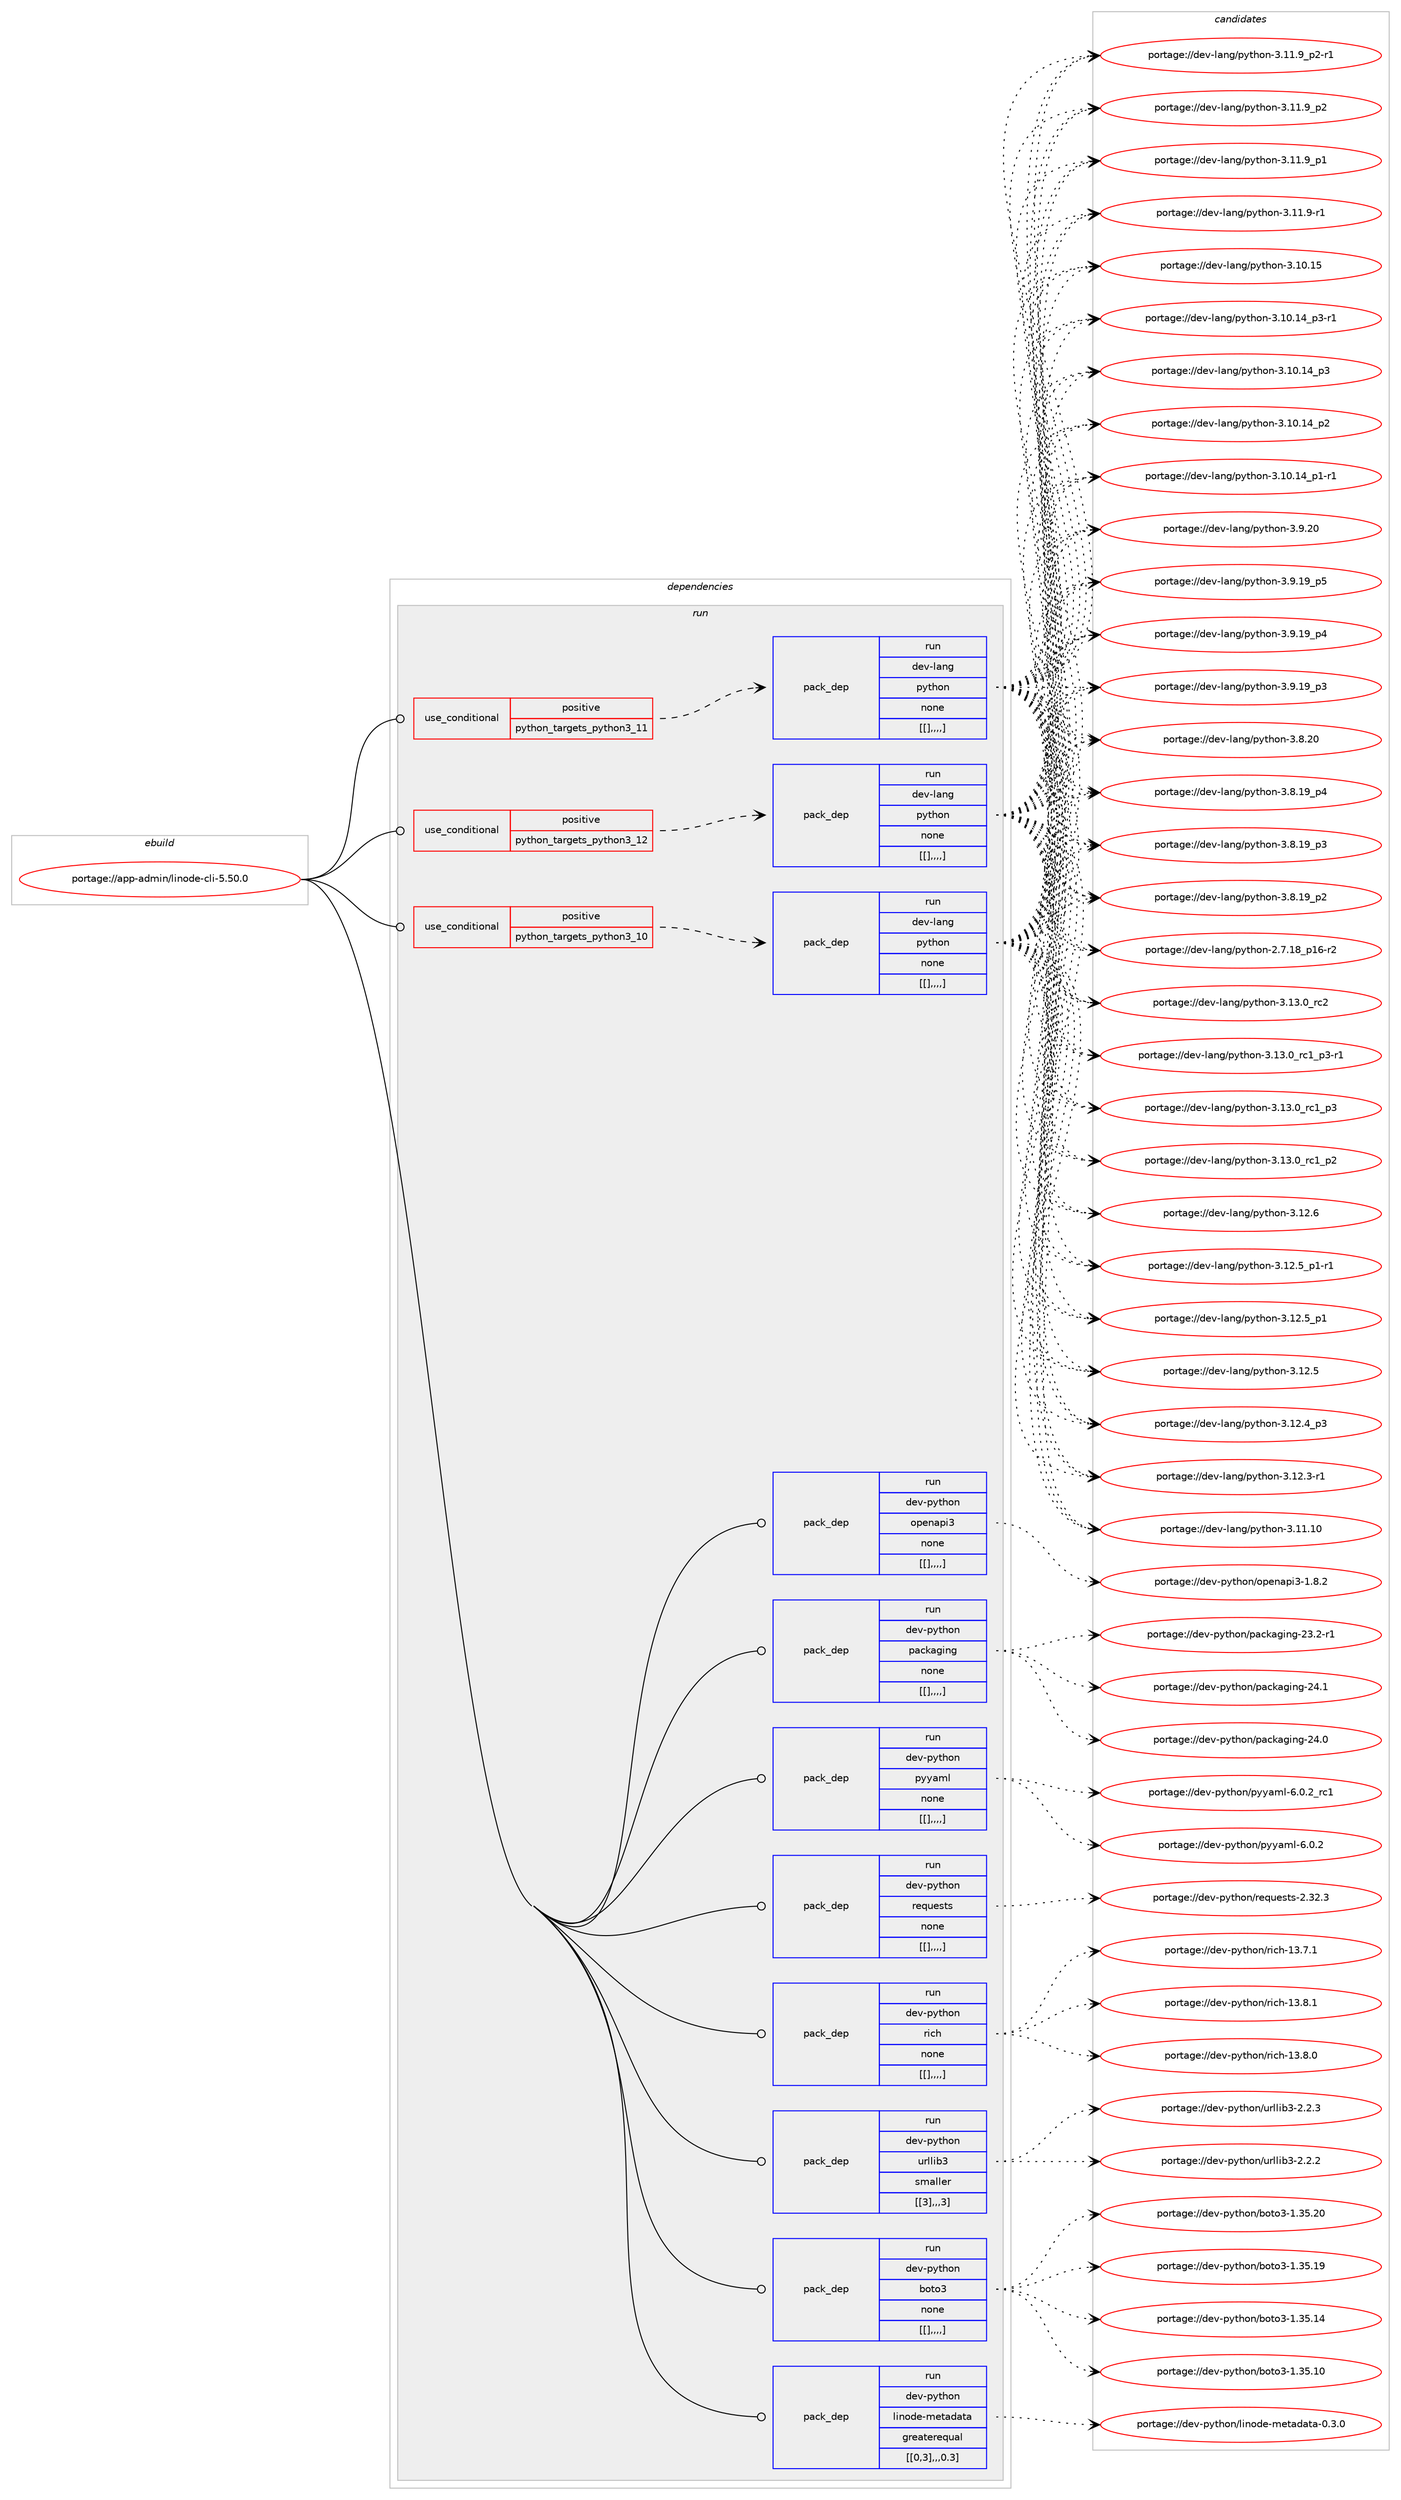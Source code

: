 digraph prolog {

# *************
# Graph options
# *************

newrank=true;
concentrate=true;
compound=true;
graph [rankdir=LR,fontname=Helvetica,fontsize=10,ranksep=1.5];#, ranksep=2.5, nodesep=0.2];
edge  [arrowhead=vee];
node  [fontname=Helvetica,fontsize=10];

# **********
# The ebuild
# **********

subgraph cluster_leftcol {
color=gray;
label=<<i>ebuild</i>>;
id [label="portage://app-admin/linode-cli-5.50.0", color=red, width=4, href="../app-admin/linode-cli-5.50.0.svg"];
}

# ****************
# The dependencies
# ****************

subgraph cluster_midcol {
color=gray;
label=<<i>dependencies</i>>;
subgraph cluster_compile {
fillcolor="#eeeeee";
style=filled;
label=<<i>compile</i>>;
}
subgraph cluster_compileandrun {
fillcolor="#eeeeee";
style=filled;
label=<<i>compile and run</i>>;
}
subgraph cluster_run {
fillcolor="#eeeeee";
style=filled;
label=<<i>run</i>>;
subgraph cond700 {
dependency3090 [label=<<TABLE BORDER="0" CELLBORDER="1" CELLSPACING="0" CELLPADDING="4"><TR><TD ROWSPAN="3" CELLPADDING="10">use_conditional</TD></TR><TR><TD>positive</TD></TR><TR><TD>python_targets_python3_10</TD></TR></TABLE>>, shape=none, color=red];
subgraph pack2381 {
dependency3091 [label=<<TABLE BORDER="0" CELLBORDER="1" CELLSPACING="0" CELLPADDING="4" WIDTH="220"><TR><TD ROWSPAN="6" CELLPADDING="30">pack_dep</TD></TR><TR><TD WIDTH="110">run</TD></TR><TR><TD>dev-lang</TD></TR><TR><TD>python</TD></TR><TR><TD>none</TD></TR><TR><TD>[[],,,,]</TD></TR></TABLE>>, shape=none, color=blue];
}
dependency3090:e -> dependency3091:w [weight=20,style="dashed",arrowhead="vee"];
}
id:e -> dependency3090:w [weight=20,style="solid",arrowhead="odot"];
subgraph cond701 {
dependency3092 [label=<<TABLE BORDER="0" CELLBORDER="1" CELLSPACING="0" CELLPADDING="4"><TR><TD ROWSPAN="3" CELLPADDING="10">use_conditional</TD></TR><TR><TD>positive</TD></TR><TR><TD>python_targets_python3_11</TD></TR></TABLE>>, shape=none, color=red];
subgraph pack2382 {
dependency3093 [label=<<TABLE BORDER="0" CELLBORDER="1" CELLSPACING="0" CELLPADDING="4" WIDTH="220"><TR><TD ROWSPAN="6" CELLPADDING="30">pack_dep</TD></TR><TR><TD WIDTH="110">run</TD></TR><TR><TD>dev-lang</TD></TR><TR><TD>python</TD></TR><TR><TD>none</TD></TR><TR><TD>[[],,,,]</TD></TR></TABLE>>, shape=none, color=blue];
}
dependency3092:e -> dependency3093:w [weight=20,style="dashed",arrowhead="vee"];
}
id:e -> dependency3092:w [weight=20,style="solid",arrowhead="odot"];
subgraph cond702 {
dependency3094 [label=<<TABLE BORDER="0" CELLBORDER="1" CELLSPACING="0" CELLPADDING="4"><TR><TD ROWSPAN="3" CELLPADDING="10">use_conditional</TD></TR><TR><TD>positive</TD></TR><TR><TD>python_targets_python3_12</TD></TR></TABLE>>, shape=none, color=red];
subgraph pack2383 {
dependency3095 [label=<<TABLE BORDER="0" CELLBORDER="1" CELLSPACING="0" CELLPADDING="4" WIDTH="220"><TR><TD ROWSPAN="6" CELLPADDING="30">pack_dep</TD></TR><TR><TD WIDTH="110">run</TD></TR><TR><TD>dev-lang</TD></TR><TR><TD>python</TD></TR><TR><TD>none</TD></TR><TR><TD>[[],,,,]</TD></TR></TABLE>>, shape=none, color=blue];
}
dependency3094:e -> dependency3095:w [weight=20,style="dashed",arrowhead="vee"];
}
id:e -> dependency3094:w [weight=20,style="solid",arrowhead="odot"];
subgraph pack2384 {
dependency3096 [label=<<TABLE BORDER="0" CELLBORDER="1" CELLSPACING="0" CELLPADDING="4" WIDTH="220"><TR><TD ROWSPAN="6" CELLPADDING="30">pack_dep</TD></TR><TR><TD WIDTH="110">run</TD></TR><TR><TD>dev-python</TD></TR><TR><TD>boto3</TD></TR><TR><TD>none</TD></TR><TR><TD>[[],,,,]</TD></TR></TABLE>>, shape=none, color=blue];
}
id:e -> dependency3096:w [weight=20,style="solid",arrowhead="odot"];
subgraph pack2385 {
dependency3097 [label=<<TABLE BORDER="0" CELLBORDER="1" CELLSPACING="0" CELLPADDING="4" WIDTH="220"><TR><TD ROWSPAN="6" CELLPADDING="30">pack_dep</TD></TR><TR><TD WIDTH="110">run</TD></TR><TR><TD>dev-python</TD></TR><TR><TD>linode-metadata</TD></TR><TR><TD>greaterequal</TD></TR><TR><TD>[[0,3],,,0.3]</TD></TR></TABLE>>, shape=none, color=blue];
}
id:e -> dependency3097:w [weight=20,style="solid",arrowhead="odot"];
subgraph pack2386 {
dependency3098 [label=<<TABLE BORDER="0" CELLBORDER="1" CELLSPACING="0" CELLPADDING="4" WIDTH="220"><TR><TD ROWSPAN="6" CELLPADDING="30">pack_dep</TD></TR><TR><TD WIDTH="110">run</TD></TR><TR><TD>dev-python</TD></TR><TR><TD>openapi3</TD></TR><TR><TD>none</TD></TR><TR><TD>[[],,,,]</TD></TR></TABLE>>, shape=none, color=blue];
}
id:e -> dependency3098:w [weight=20,style="solid",arrowhead="odot"];
subgraph pack2387 {
dependency3099 [label=<<TABLE BORDER="0" CELLBORDER="1" CELLSPACING="0" CELLPADDING="4" WIDTH="220"><TR><TD ROWSPAN="6" CELLPADDING="30">pack_dep</TD></TR><TR><TD WIDTH="110">run</TD></TR><TR><TD>dev-python</TD></TR><TR><TD>packaging</TD></TR><TR><TD>none</TD></TR><TR><TD>[[],,,,]</TD></TR></TABLE>>, shape=none, color=blue];
}
id:e -> dependency3099:w [weight=20,style="solid",arrowhead="odot"];
subgraph pack2388 {
dependency3100 [label=<<TABLE BORDER="0" CELLBORDER="1" CELLSPACING="0" CELLPADDING="4" WIDTH="220"><TR><TD ROWSPAN="6" CELLPADDING="30">pack_dep</TD></TR><TR><TD WIDTH="110">run</TD></TR><TR><TD>dev-python</TD></TR><TR><TD>pyyaml</TD></TR><TR><TD>none</TD></TR><TR><TD>[[],,,,]</TD></TR></TABLE>>, shape=none, color=blue];
}
id:e -> dependency3100:w [weight=20,style="solid",arrowhead="odot"];
subgraph pack2389 {
dependency3101 [label=<<TABLE BORDER="0" CELLBORDER="1" CELLSPACING="0" CELLPADDING="4" WIDTH="220"><TR><TD ROWSPAN="6" CELLPADDING="30">pack_dep</TD></TR><TR><TD WIDTH="110">run</TD></TR><TR><TD>dev-python</TD></TR><TR><TD>requests</TD></TR><TR><TD>none</TD></TR><TR><TD>[[],,,,]</TD></TR></TABLE>>, shape=none, color=blue];
}
id:e -> dependency3101:w [weight=20,style="solid",arrowhead="odot"];
subgraph pack2390 {
dependency3102 [label=<<TABLE BORDER="0" CELLBORDER="1" CELLSPACING="0" CELLPADDING="4" WIDTH="220"><TR><TD ROWSPAN="6" CELLPADDING="30">pack_dep</TD></TR><TR><TD WIDTH="110">run</TD></TR><TR><TD>dev-python</TD></TR><TR><TD>rich</TD></TR><TR><TD>none</TD></TR><TR><TD>[[],,,,]</TD></TR></TABLE>>, shape=none, color=blue];
}
id:e -> dependency3102:w [weight=20,style="solid",arrowhead="odot"];
subgraph pack2391 {
dependency3103 [label=<<TABLE BORDER="0" CELLBORDER="1" CELLSPACING="0" CELLPADDING="4" WIDTH="220"><TR><TD ROWSPAN="6" CELLPADDING="30">pack_dep</TD></TR><TR><TD WIDTH="110">run</TD></TR><TR><TD>dev-python</TD></TR><TR><TD>urllib3</TD></TR><TR><TD>smaller</TD></TR><TR><TD>[[3],,,3]</TD></TR></TABLE>>, shape=none, color=blue];
}
id:e -> dependency3103:w [weight=20,style="solid",arrowhead="odot"];
}
}

# **************
# The candidates
# **************

subgraph cluster_choices {
rank=same;
color=gray;
label=<<i>candidates</i>>;

subgraph choice2381 {
color=black;
nodesep=1;
choice10010111845108971101034711212111610411111045514649514648951149950 [label="portage://dev-lang/python-3.13.0_rc2", color=red, width=4,href="../dev-lang/python-3.13.0_rc2.svg"];
choice1001011184510897110103471121211161041111104551464951464895114994995112514511449 [label="portage://dev-lang/python-3.13.0_rc1_p3-r1", color=red, width=4,href="../dev-lang/python-3.13.0_rc1_p3-r1.svg"];
choice100101118451089711010347112121116104111110455146495146489511499499511251 [label="portage://dev-lang/python-3.13.0_rc1_p3", color=red, width=4,href="../dev-lang/python-3.13.0_rc1_p3.svg"];
choice100101118451089711010347112121116104111110455146495146489511499499511250 [label="portage://dev-lang/python-3.13.0_rc1_p2", color=red, width=4,href="../dev-lang/python-3.13.0_rc1_p2.svg"];
choice10010111845108971101034711212111610411111045514649504654 [label="portage://dev-lang/python-3.12.6", color=red, width=4,href="../dev-lang/python-3.12.6.svg"];
choice1001011184510897110103471121211161041111104551464950465395112494511449 [label="portage://dev-lang/python-3.12.5_p1-r1", color=red, width=4,href="../dev-lang/python-3.12.5_p1-r1.svg"];
choice100101118451089711010347112121116104111110455146495046539511249 [label="portage://dev-lang/python-3.12.5_p1", color=red, width=4,href="../dev-lang/python-3.12.5_p1.svg"];
choice10010111845108971101034711212111610411111045514649504653 [label="portage://dev-lang/python-3.12.5", color=red, width=4,href="../dev-lang/python-3.12.5.svg"];
choice100101118451089711010347112121116104111110455146495046529511251 [label="portage://dev-lang/python-3.12.4_p3", color=red, width=4,href="../dev-lang/python-3.12.4_p3.svg"];
choice100101118451089711010347112121116104111110455146495046514511449 [label="portage://dev-lang/python-3.12.3-r1", color=red, width=4,href="../dev-lang/python-3.12.3-r1.svg"];
choice1001011184510897110103471121211161041111104551464949464948 [label="portage://dev-lang/python-3.11.10", color=red, width=4,href="../dev-lang/python-3.11.10.svg"];
choice1001011184510897110103471121211161041111104551464949465795112504511449 [label="portage://dev-lang/python-3.11.9_p2-r1", color=red, width=4,href="../dev-lang/python-3.11.9_p2-r1.svg"];
choice100101118451089711010347112121116104111110455146494946579511250 [label="portage://dev-lang/python-3.11.9_p2", color=red, width=4,href="../dev-lang/python-3.11.9_p2.svg"];
choice100101118451089711010347112121116104111110455146494946579511249 [label="portage://dev-lang/python-3.11.9_p1", color=red, width=4,href="../dev-lang/python-3.11.9_p1.svg"];
choice100101118451089711010347112121116104111110455146494946574511449 [label="portage://dev-lang/python-3.11.9-r1", color=red, width=4,href="../dev-lang/python-3.11.9-r1.svg"];
choice1001011184510897110103471121211161041111104551464948464953 [label="portage://dev-lang/python-3.10.15", color=red, width=4,href="../dev-lang/python-3.10.15.svg"];
choice100101118451089711010347112121116104111110455146494846495295112514511449 [label="portage://dev-lang/python-3.10.14_p3-r1", color=red, width=4,href="../dev-lang/python-3.10.14_p3-r1.svg"];
choice10010111845108971101034711212111610411111045514649484649529511251 [label="portage://dev-lang/python-3.10.14_p3", color=red, width=4,href="../dev-lang/python-3.10.14_p3.svg"];
choice10010111845108971101034711212111610411111045514649484649529511250 [label="portage://dev-lang/python-3.10.14_p2", color=red, width=4,href="../dev-lang/python-3.10.14_p2.svg"];
choice100101118451089711010347112121116104111110455146494846495295112494511449 [label="portage://dev-lang/python-3.10.14_p1-r1", color=red, width=4,href="../dev-lang/python-3.10.14_p1-r1.svg"];
choice10010111845108971101034711212111610411111045514657465048 [label="portage://dev-lang/python-3.9.20", color=red, width=4,href="../dev-lang/python-3.9.20.svg"];
choice100101118451089711010347112121116104111110455146574649579511253 [label="portage://dev-lang/python-3.9.19_p5", color=red, width=4,href="../dev-lang/python-3.9.19_p5.svg"];
choice100101118451089711010347112121116104111110455146574649579511252 [label="portage://dev-lang/python-3.9.19_p4", color=red, width=4,href="../dev-lang/python-3.9.19_p4.svg"];
choice100101118451089711010347112121116104111110455146574649579511251 [label="portage://dev-lang/python-3.9.19_p3", color=red, width=4,href="../dev-lang/python-3.9.19_p3.svg"];
choice10010111845108971101034711212111610411111045514656465048 [label="portage://dev-lang/python-3.8.20", color=red, width=4,href="../dev-lang/python-3.8.20.svg"];
choice100101118451089711010347112121116104111110455146564649579511252 [label="portage://dev-lang/python-3.8.19_p4", color=red, width=4,href="../dev-lang/python-3.8.19_p4.svg"];
choice100101118451089711010347112121116104111110455146564649579511251 [label="portage://dev-lang/python-3.8.19_p3", color=red, width=4,href="../dev-lang/python-3.8.19_p3.svg"];
choice100101118451089711010347112121116104111110455146564649579511250 [label="portage://dev-lang/python-3.8.19_p2", color=red, width=4,href="../dev-lang/python-3.8.19_p2.svg"];
choice100101118451089711010347112121116104111110455046554649569511249544511450 [label="portage://dev-lang/python-2.7.18_p16-r2", color=red, width=4,href="../dev-lang/python-2.7.18_p16-r2.svg"];
dependency3091:e -> choice10010111845108971101034711212111610411111045514649514648951149950:w [style=dotted,weight="100"];
dependency3091:e -> choice1001011184510897110103471121211161041111104551464951464895114994995112514511449:w [style=dotted,weight="100"];
dependency3091:e -> choice100101118451089711010347112121116104111110455146495146489511499499511251:w [style=dotted,weight="100"];
dependency3091:e -> choice100101118451089711010347112121116104111110455146495146489511499499511250:w [style=dotted,weight="100"];
dependency3091:e -> choice10010111845108971101034711212111610411111045514649504654:w [style=dotted,weight="100"];
dependency3091:e -> choice1001011184510897110103471121211161041111104551464950465395112494511449:w [style=dotted,weight="100"];
dependency3091:e -> choice100101118451089711010347112121116104111110455146495046539511249:w [style=dotted,weight="100"];
dependency3091:e -> choice10010111845108971101034711212111610411111045514649504653:w [style=dotted,weight="100"];
dependency3091:e -> choice100101118451089711010347112121116104111110455146495046529511251:w [style=dotted,weight="100"];
dependency3091:e -> choice100101118451089711010347112121116104111110455146495046514511449:w [style=dotted,weight="100"];
dependency3091:e -> choice1001011184510897110103471121211161041111104551464949464948:w [style=dotted,weight="100"];
dependency3091:e -> choice1001011184510897110103471121211161041111104551464949465795112504511449:w [style=dotted,weight="100"];
dependency3091:e -> choice100101118451089711010347112121116104111110455146494946579511250:w [style=dotted,weight="100"];
dependency3091:e -> choice100101118451089711010347112121116104111110455146494946579511249:w [style=dotted,weight="100"];
dependency3091:e -> choice100101118451089711010347112121116104111110455146494946574511449:w [style=dotted,weight="100"];
dependency3091:e -> choice1001011184510897110103471121211161041111104551464948464953:w [style=dotted,weight="100"];
dependency3091:e -> choice100101118451089711010347112121116104111110455146494846495295112514511449:w [style=dotted,weight="100"];
dependency3091:e -> choice10010111845108971101034711212111610411111045514649484649529511251:w [style=dotted,weight="100"];
dependency3091:e -> choice10010111845108971101034711212111610411111045514649484649529511250:w [style=dotted,weight="100"];
dependency3091:e -> choice100101118451089711010347112121116104111110455146494846495295112494511449:w [style=dotted,weight="100"];
dependency3091:e -> choice10010111845108971101034711212111610411111045514657465048:w [style=dotted,weight="100"];
dependency3091:e -> choice100101118451089711010347112121116104111110455146574649579511253:w [style=dotted,weight="100"];
dependency3091:e -> choice100101118451089711010347112121116104111110455146574649579511252:w [style=dotted,weight="100"];
dependency3091:e -> choice100101118451089711010347112121116104111110455146574649579511251:w [style=dotted,weight="100"];
dependency3091:e -> choice10010111845108971101034711212111610411111045514656465048:w [style=dotted,weight="100"];
dependency3091:e -> choice100101118451089711010347112121116104111110455146564649579511252:w [style=dotted,weight="100"];
dependency3091:e -> choice100101118451089711010347112121116104111110455146564649579511251:w [style=dotted,weight="100"];
dependency3091:e -> choice100101118451089711010347112121116104111110455146564649579511250:w [style=dotted,weight="100"];
dependency3091:e -> choice100101118451089711010347112121116104111110455046554649569511249544511450:w [style=dotted,weight="100"];
}
subgraph choice2382 {
color=black;
nodesep=1;
choice10010111845108971101034711212111610411111045514649514648951149950 [label="portage://dev-lang/python-3.13.0_rc2", color=red, width=4,href="../dev-lang/python-3.13.0_rc2.svg"];
choice1001011184510897110103471121211161041111104551464951464895114994995112514511449 [label="portage://dev-lang/python-3.13.0_rc1_p3-r1", color=red, width=4,href="../dev-lang/python-3.13.0_rc1_p3-r1.svg"];
choice100101118451089711010347112121116104111110455146495146489511499499511251 [label="portage://dev-lang/python-3.13.0_rc1_p3", color=red, width=4,href="../dev-lang/python-3.13.0_rc1_p3.svg"];
choice100101118451089711010347112121116104111110455146495146489511499499511250 [label="portage://dev-lang/python-3.13.0_rc1_p2", color=red, width=4,href="../dev-lang/python-3.13.0_rc1_p2.svg"];
choice10010111845108971101034711212111610411111045514649504654 [label="portage://dev-lang/python-3.12.6", color=red, width=4,href="../dev-lang/python-3.12.6.svg"];
choice1001011184510897110103471121211161041111104551464950465395112494511449 [label="portage://dev-lang/python-3.12.5_p1-r1", color=red, width=4,href="../dev-lang/python-3.12.5_p1-r1.svg"];
choice100101118451089711010347112121116104111110455146495046539511249 [label="portage://dev-lang/python-3.12.5_p1", color=red, width=4,href="../dev-lang/python-3.12.5_p1.svg"];
choice10010111845108971101034711212111610411111045514649504653 [label="portage://dev-lang/python-3.12.5", color=red, width=4,href="../dev-lang/python-3.12.5.svg"];
choice100101118451089711010347112121116104111110455146495046529511251 [label="portage://dev-lang/python-3.12.4_p3", color=red, width=4,href="../dev-lang/python-3.12.4_p3.svg"];
choice100101118451089711010347112121116104111110455146495046514511449 [label="portage://dev-lang/python-3.12.3-r1", color=red, width=4,href="../dev-lang/python-3.12.3-r1.svg"];
choice1001011184510897110103471121211161041111104551464949464948 [label="portage://dev-lang/python-3.11.10", color=red, width=4,href="../dev-lang/python-3.11.10.svg"];
choice1001011184510897110103471121211161041111104551464949465795112504511449 [label="portage://dev-lang/python-3.11.9_p2-r1", color=red, width=4,href="../dev-lang/python-3.11.9_p2-r1.svg"];
choice100101118451089711010347112121116104111110455146494946579511250 [label="portage://dev-lang/python-3.11.9_p2", color=red, width=4,href="../dev-lang/python-3.11.9_p2.svg"];
choice100101118451089711010347112121116104111110455146494946579511249 [label="portage://dev-lang/python-3.11.9_p1", color=red, width=4,href="../dev-lang/python-3.11.9_p1.svg"];
choice100101118451089711010347112121116104111110455146494946574511449 [label="portage://dev-lang/python-3.11.9-r1", color=red, width=4,href="../dev-lang/python-3.11.9-r1.svg"];
choice1001011184510897110103471121211161041111104551464948464953 [label="portage://dev-lang/python-3.10.15", color=red, width=4,href="../dev-lang/python-3.10.15.svg"];
choice100101118451089711010347112121116104111110455146494846495295112514511449 [label="portage://dev-lang/python-3.10.14_p3-r1", color=red, width=4,href="../dev-lang/python-3.10.14_p3-r1.svg"];
choice10010111845108971101034711212111610411111045514649484649529511251 [label="portage://dev-lang/python-3.10.14_p3", color=red, width=4,href="../dev-lang/python-3.10.14_p3.svg"];
choice10010111845108971101034711212111610411111045514649484649529511250 [label="portage://dev-lang/python-3.10.14_p2", color=red, width=4,href="../dev-lang/python-3.10.14_p2.svg"];
choice100101118451089711010347112121116104111110455146494846495295112494511449 [label="portage://dev-lang/python-3.10.14_p1-r1", color=red, width=4,href="../dev-lang/python-3.10.14_p1-r1.svg"];
choice10010111845108971101034711212111610411111045514657465048 [label="portage://dev-lang/python-3.9.20", color=red, width=4,href="../dev-lang/python-3.9.20.svg"];
choice100101118451089711010347112121116104111110455146574649579511253 [label="portage://dev-lang/python-3.9.19_p5", color=red, width=4,href="../dev-lang/python-3.9.19_p5.svg"];
choice100101118451089711010347112121116104111110455146574649579511252 [label="portage://dev-lang/python-3.9.19_p4", color=red, width=4,href="../dev-lang/python-3.9.19_p4.svg"];
choice100101118451089711010347112121116104111110455146574649579511251 [label="portage://dev-lang/python-3.9.19_p3", color=red, width=4,href="../dev-lang/python-3.9.19_p3.svg"];
choice10010111845108971101034711212111610411111045514656465048 [label="portage://dev-lang/python-3.8.20", color=red, width=4,href="../dev-lang/python-3.8.20.svg"];
choice100101118451089711010347112121116104111110455146564649579511252 [label="portage://dev-lang/python-3.8.19_p4", color=red, width=4,href="../dev-lang/python-3.8.19_p4.svg"];
choice100101118451089711010347112121116104111110455146564649579511251 [label="portage://dev-lang/python-3.8.19_p3", color=red, width=4,href="../dev-lang/python-3.8.19_p3.svg"];
choice100101118451089711010347112121116104111110455146564649579511250 [label="portage://dev-lang/python-3.8.19_p2", color=red, width=4,href="../dev-lang/python-3.8.19_p2.svg"];
choice100101118451089711010347112121116104111110455046554649569511249544511450 [label="portage://dev-lang/python-2.7.18_p16-r2", color=red, width=4,href="../dev-lang/python-2.7.18_p16-r2.svg"];
dependency3093:e -> choice10010111845108971101034711212111610411111045514649514648951149950:w [style=dotted,weight="100"];
dependency3093:e -> choice1001011184510897110103471121211161041111104551464951464895114994995112514511449:w [style=dotted,weight="100"];
dependency3093:e -> choice100101118451089711010347112121116104111110455146495146489511499499511251:w [style=dotted,weight="100"];
dependency3093:e -> choice100101118451089711010347112121116104111110455146495146489511499499511250:w [style=dotted,weight="100"];
dependency3093:e -> choice10010111845108971101034711212111610411111045514649504654:w [style=dotted,weight="100"];
dependency3093:e -> choice1001011184510897110103471121211161041111104551464950465395112494511449:w [style=dotted,weight="100"];
dependency3093:e -> choice100101118451089711010347112121116104111110455146495046539511249:w [style=dotted,weight="100"];
dependency3093:e -> choice10010111845108971101034711212111610411111045514649504653:w [style=dotted,weight="100"];
dependency3093:e -> choice100101118451089711010347112121116104111110455146495046529511251:w [style=dotted,weight="100"];
dependency3093:e -> choice100101118451089711010347112121116104111110455146495046514511449:w [style=dotted,weight="100"];
dependency3093:e -> choice1001011184510897110103471121211161041111104551464949464948:w [style=dotted,weight="100"];
dependency3093:e -> choice1001011184510897110103471121211161041111104551464949465795112504511449:w [style=dotted,weight="100"];
dependency3093:e -> choice100101118451089711010347112121116104111110455146494946579511250:w [style=dotted,weight="100"];
dependency3093:e -> choice100101118451089711010347112121116104111110455146494946579511249:w [style=dotted,weight="100"];
dependency3093:e -> choice100101118451089711010347112121116104111110455146494946574511449:w [style=dotted,weight="100"];
dependency3093:e -> choice1001011184510897110103471121211161041111104551464948464953:w [style=dotted,weight="100"];
dependency3093:e -> choice100101118451089711010347112121116104111110455146494846495295112514511449:w [style=dotted,weight="100"];
dependency3093:e -> choice10010111845108971101034711212111610411111045514649484649529511251:w [style=dotted,weight="100"];
dependency3093:e -> choice10010111845108971101034711212111610411111045514649484649529511250:w [style=dotted,weight="100"];
dependency3093:e -> choice100101118451089711010347112121116104111110455146494846495295112494511449:w [style=dotted,weight="100"];
dependency3093:e -> choice10010111845108971101034711212111610411111045514657465048:w [style=dotted,weight="100"];
dependency3093:e -> choice100101118451089711010347112121116104111110455146574649579511253:w [style=dotted,weight="100"];
dependency3093:e -> choice100101118451089711010347112121116104111110455146574649579511252:w [style=dotted,weight="100"];
dependency3093:e -> choice100101118451089711010347112121116104111110455146574649579511251:w [style=dotted,weight="100"];
dependency3093:e -> choice10010111845108971101034711212111610411111045514656465048:w [style=dotted,weight="100"];
dependency3093:e -> choice100101118451089711010347112121116104111110455146564649579511252:w [style=dotted,weight="100"];
dependency3093:e -> choice100101118451089711010347112121116104111110455146564649579511251:w [style=dotted,weight="100"];
dependency3093:e -> choice100101118451089711010347112121116104111110455146564649579511250:w [style=dotted,weight="100"];
dependency3093:e -> choice100101118451089711010347112121116104111110455046554649569511249544511450:w [style=dotted,weight="100"];
}
subgraph choice2383 {
color=black;
nodesep=1;
choice10010111845108971101034711212111610411111045514649514648951149950 [label="portage://dev-lang/python-3.13.0_rc2", color=red, width=4,href="../dev-lang/python-3.13.0_rc2.svg"];
choice1001011184510897110103471121211161041111104551464951464895114994995112514511449 [label="portage://dev-lang/python-3.13.0_rc1_p3-r1", color=red, width=4,href="../dev-lang/python-3.13.0_rc1_p3-r1.svg"];
choice100101118451089711010347112121116104111110455146495146489511499499511251 [label="portage://dev-lang/python-3.13.0_rc1_p3", color=red, width=4,href="../dev-lang/python-3.13.0_rc1_p3.svg"];
choice100101118451089711010347112121116104111110455146495146489511499499511250 [label="portage://dev-lang/python-3.13.0_rc1_p2", color=red, width=4,href="../dev-lang/python-3.13.0_rc1_p2.svg"];
choice10010111845108971101034711212111610411111045514649504654 [label="portage://dev-lang/python-3.12.6", color=red, width=4,href="../dev-lang/python-3.12.6.svg"];
choice1001011184510897110103471121211161041111104551464950465395112494511449 [label="portage://dev-lang/python-3.12.5_p1-r1", color=red, width=4,href="../dev-lang/python-3.12.5_p1-r1.svg"];
choice100101118451089711010347112121116104111110455146495046539511249 [label="portage://dev-lang/python-3.12.5_p1", color=red, width=4,href="../dev-lang/python-3.12.5_p1.svg"];
choice10010111845108971101034711212111610411111045514649504653 [label="portage://dev-lang/python-3.12.5", color=red, width=4,href="../dev-lang/python-3.12.5.svg"];
choice100101118451089711010347112121116104111110455146495046529511251 [label="portage://dev-lang/python-3.12.4_p3", color=red, width=4,href="../dev-lang/python-3.12.4_p3.svg"];
choice100101118451089711010347112121116104111110455146495046514511449 [label="portage://dev-lang/python-3.12.3-r1", color=red, width=4,href="../dev-lang/python-3.12.3-r1.svg"];
choice1001011184510897110103471121211161041111104551464949464948 [label="portage://dev-lang/python-3.11.10", color=red, width=4,href="../dev-lang/python-3.11.10.svg"];
choice1001011184510897110103471121211161041111104551464949465795112504511449 [label="portage://dev-lang/python-3.11.9_p2-r1", color=red, width=4,href="../dev-lang/python-3.11.9_p2-r1.svg"];
choice100101118451089711010347112121116104111110455146494946579511250 [label="portage://dev-lang/python-3.11.9_p2", color=red, width=4,href="../dev-lang/python-3.11.9_p2.svg"];
choice100101118451089711010347112121116104111110455146494946579511249 [label="portage://dev-lang/python-3.11.9_p1", color=red, width=4,href="../dev-lang/python-3.11.9_p1.svg"];
choice100101118451089711010347112121116104111110455146494946574511449 [label="portage://dev-lang/python-3.11.9-r1", color=red, width=4,href="../dev-lang/python-3.11.9-r1.svg"];
choice1001011184510897110103471121211161041111104551464948464953 [label="portage://dev-lang/python-3.10.15", color=red, width=4,href="../dev-lang/python-3.10.15.svg"];
choice100101118451089711010347112121116104111110455146494846495295112514511449 [label="portage://dev-lang/python-3.10.14_p3-r1", color=red, width=4,href="../dev-lang/python-3.10.14_p3-r1.svg"];
choice10010111845108971101034711212111610411111045514649484649529511251 [label="portage://dev-lang/python-3.10.14_p3", color=red, width=4,href="../dev-lang/python-3.10.14_p3.svg"];
choice10010111845108971101034711212111610411111045514649484649529511250 [label="portage://dev-lang/python-3.10.14_p2", color=red, width=4,href="../dev-lang/python-3.10.14_p2.svg"];
choice100101118451089711010347112121116104111110455146494846495295112494511449 [label="portage://dev-lang/python-3.10.14_p1-r1", color=red, width=4,href="../dev-lang/python-3.10.14_p1-r1.svg"];
choice10010111845108971101034711212111610411111045514657465048 [label="portage://dev-lang/python-3.9.20", color=red, width=4,href="../dev-lang/python-3.9.20.svg"];
choice100101118451089711010347112121116104111110455146574649579511253 [label="portage://dev-lang/python-3.9.19_p5", color=red, width=4,href="../dev-lang/python-3.9.19_p5.svg"];
choice100101118451089711010347112121116104111110455146574649579511252 [label="portage://dev-lang/python-3.9.19_p4", color=red, width=4,href="../dev-lang/python-3.9.19_p4.svg"];
choice100101118451089711010347112121116104111110455146574649579511251 [label="portage://dev-lang/python-3.9.19_p3", color=red, width=4,href="../dev-lang/python-3.9.19_p3.svg"];
choice10010111845108971101034711212111610411111045514656465048 [label="portage://dev-lang/python-3.8.20", color=red, width=4,href="../dev-lang/python-3.8.20.svg"];
choice100101118451089711010347112121116104111110455146564649579511252 [label="portage://dev-lang/python-3.8.19_p4", color=red, width=4,href="../dev-lang/python-3.8.19_p4.svg"];
choice100101118451089711010347112121116104111110455146564649579511251 [label="portage://dev-lang/python-3.8.19_p3", color=red, width=4,href="../dev-lang/python-3.8.19_p3.svg"];
choice100101118451089711010347112121116104111110455146564649579511250 [label="portage://dev-lang/python-3.8.19_p2", color=red, width=4,href="../dev-lang/python-3.8.19_p2.svg"];
choice100101118451089711010347112121116104111110455046554649569511249544511450 [label="portage://dev-lang/python-2.7.18_p16-r2", color=red, width=4,href="../dev-lang/python-2.7.18_p16-r2.svg"];
dependency3095:e -> choice10010111845108971101034711212111610411111045514649514648951149950:w [style=dotted,weight="100"];
dependency3095:e -> choice1001011184510897110103471121211161041111104551464951464895114994995112514511449:w [style=dotted,weight="100"];
dependency3095:e -> choice100101118451089711010347112121116104111110455146495146489511499499511251:w [style=dotted,weight="100"];
dependency3095:e -> choice100101118451089711010347112121116104111110455146495146489511499499511250:w [style=dotted,weight="100"];
dependency3095:e -> choice10010111845108971101034711212111610411111045514649504654:w [style=dotted,weight="100"];
dependency3095:e -> choice1001011184510897110103471121211161041111104551464950465395112494511449:w [style=dotted,weight="100"];
dependency3095:e -> choice100101118451089711010347112121116104111110455146495046539511249:w [style=dotted,weight="100"];
dependency3095:e -> choice10010111845108971101034711212111610411111045514649504653:w [style=dotted,weight="100"];
dependency3095:e -> choice100101118451089711010347112121116104111110455146495046529511251:w [style=dotted,weight="100"];
dependency3095:e -> choice100101118451089711010347112121116104111110455146495046514511449:w [style=dotted,weight="100"];
dependency3095:e -> choice1001011184510897110103471121211161041111104551464949464948:w [style=dotted,weight="100"];
dependency3095:e -> choice1001011184510897110103471121211161041111104551464949465795112504511449:w [style=dotted,weight="100"];
dependency3095:e -> choice100101118451089711010347112121116104111110455146494946579511250:w [style=dotted,weight="100"];
dependency3095:e -> choice100101118451089711010347112121116104111110455146494946579511249:w [style=dotted,weight="100"];
dependency3095:e -> choice100101118451089711010347112121116104111110455146494946574511449:w [style=dotted,weight="100"];
dependency3095:e -> choice1001011184510897110103471121211161041111104551464948464953:w [style=dotted,weight="100"];
dependency3095:e -> choice100101118451089711010347112121116104111110455146494846495295112514511449:w [style=dotted,weight="100"];
dependency3095:e -> choice10010111845108971101034711212111610411111045514649484649529511251:w [style=dotted,weight="100"];
dependency3095:e -> choice10010111845108971101034711212111610411111045514649484649529511250:w [style=dotted,weight="100"];
dependency3095:e -> choice100101118451089711010347112121116104111110455146494846495295112494511449:w [style=dotted,weight="100"];
dependency3095:e -> choice10010111845108971101034711212111610411111045514657465048:w [style=dotted,weight="100"];
dependency3095:e -> choice100101118451089711010347112121116104111110455146574649579511253:w [style=dotted,weight="100"];
dependency3095:e -> choice100101118451089711010347112121116104111110455146574649579511252:w [style=dotted,weight="100"];
dependency3095:e -> choice100101118451089711010347112121116104111110455146574649579511251:w [style=dotted,weight="100"];
dependency3095:e -> choice10010111845108971101034711212111610411111045514656465048:w [style=dotted,weight="100"];
dependency3095:e -> choice100101118451089711010347112121116104111110455146564649579511252:w [style=dotted,weight="100"];
dependency3095:e -> choice100101118451089711010347112121116104111110455146564649579511251:w [style=dotted,weight="100"];
dependency3095:e -> choice100101118451089711010347112121116104111110455146564649579511250:w [style=dotted,weight="100"];
dependency3095:e -> choice100101118451089711010347112121116104111110455046554649569511249544511450:w [style=dotted,weight="100"];
}
subgraph choice2384 {
color=black;
nodesep=1;
choice100101118451121211161041111104798111116111514549465153465048 [label="portage://dev-python/boto3-1.35.20", color=red, width=4,href="../dev-python/boto3-1.35.20.svg"];
choice100101118451121211161041111104798111116111514549465153464957 [label="portage://dev-python/boto3-1.35.19", color=red, width=4,href="../dev-python/boto3-1.35.19.svg"];
choice100101118451121211161041111104798111116111514549465153464952 [label="portage://dev-python/boto3-1.35.14", color=red, width=4,href="../dev-python/boto3-1.35.14.svg"];
choice100101118451121211161041111104798111116111514549465153464948 [label="portage://dev-python/boto3-1.35.10", color=red, width=4,href="../dev-python/boto3-1.35.10.svg"];
dependency3096:e -> choice100101118451121211161041111104798111116111514549465153465048:w [style=dotted,weight="100"];
dependency3096:e -> choice100101118451121211161041111104798111116111514549465153464957:w [style=dotted,weight="100"];
dependency3096:e -> choice100101118451121211161041111104798111116111514549465153464952:w [style=dotted,weight="100"];
dependency3096:e -> choice100101118451121211161041111104798111116111514549465153464948:w [style=dotted,weight="100"];
}
subgraph choice2385 {
color=black;
nodesep=1;
choice100101118451121211161041111104710810511011110010145109101116971009711697454846514648 [label="portage://dev-python/linode-metadata-0.3.0", color=red, width=4,href="../dev-python/linode-metadata-0.3.0.svg"];
dependency3097:e -> choice100101118451121211161041111104710810511011110010145109101116971009711697454846514648:w [style=dotted,weight="100"];
}
subgraph choice2386 {
color=black;
nodesep=1;
choice10010111845112121116104111110471111121011109711210551454946564650 [label="portage://dev-python/openapi3-1.8.2", color=red, width=4,href="../dev-python/openapi3-1.8.2.svg"];
dependency3098:e -> choice10010111845112121116104111110471111121011109711210551454946564650:w [style=dotted,weight="100"];
}
subgraph choice2387 {
color=black;
nodesep=1;
choice10010111845112121116104111110471129799107971031051101034550524649 [label="portage://dev-python/packaging-24.1", color=red, width=4,href="../dev-python/packaging-24.1.svg"];
choice10010111845112121116104111110471129799107971031051101034550524648 [label="portage://dev-python/packaging-24.0", color=red, width=4,href="../dev-python/packaging-24.0.svg"];
choice100101118451121211161041111104711297991079710310511010345505146504511449 [label="portage://dev-python/packaging-23.2-r1", color=red, width=4,href="../dev-python/packaging-23.2-r1.svg"];
dependency3099:e -> choice10010111845112121116104111110471129799107971031051101034550524649:w [style=dotted,weight="100"];
dependency3099:e -> choice10010111845112121116104111110471129799107971031051101034550524648:w [style=dotted,weight="100"];
dependency3099:e -> choice100101118451121211161041111104711297991079710310511010345505146504511449:w [style=dotted,weight="100"];
}
subgraph choice2388 {
color=black;
nodesep=1;
choice100101118451121211161041111104711212112197109108455446484650951149949 [label="portage://dev-python/pyyaml-6.0.2_rc1", color=red, width=4,href="../dev-python/pyyaml-6.0.2_rc1.svg"];
choice100101118451121211161041111104711212112197109108455446484650 [label="portage://dev-python/pyyaml-6.0.2", color=red, width=4,href="../dev-python/pyyaml-6.0.2.svg"];
dependency3100:e -> choice100101118451121211161041111104711212112197109108455446484650951149949:w [style=dotted,weight="100"];
dependency3100:e -> choice100101118451121211161041111104711212112197109108455446484650:w [style=dotted,weight="100"];
}
subgraph choice2389 {
color=black;
nodesep=1;
choice100101118451121211161041111104711410111311710111511611545504651504651 [label="portage://dev-python/requests-2.32.3", color=red, width=4,href="../dev-python/requests-2.32.3.svg"];
dependency3101:e -> choice100101118451121211161041111104711410111311710111511611545504651504651:w [style=dotted,weight="100"];
}
subgraph choice2390 {
color=black;
nodesep=1;
choice10010111845112121116104111110471141059910445495146564649 [label="portage://dev-python/rich-13.8.1", color=red, width=4,href="../dev-python/rich-13.8.1.svg"];
choice10010111845112121116104111110471141059910445495146564648 [label="portage://dev-python/rich-13.8.0", color=red, width=4,href="../dev-python/rich-13.8.0.svg"];
choice10010111845112121116104111110471141059910445495146554649 [label="portage://dev-python/rich-13.7.1", color=red, width=4,href="../dev-python/rich-13.7.1.svg"];
dependency3102:e -> choice10010111845112121116104111110471141059910445495146564649:w [style=dotted,weight="100"];
dependency3102:e -> choice10010111845112121116104111110471141059910445495146564648:w [style=dotted,weight="100"];
dependency3102:e -> choice10010111845112121116104111110471141059910445495146554649:w [style=dotted,weight="100"];
}
subgraph choice2391 {
color=black;
nodesep=1;
choice10010111845112121116104111110471171141081081059851455046504651 [label="portage://dev-python/urllib3-2.2.3", color=red, width=4,href="../dev-python/urllib3-2.2.3.svg"];
choice10010111845112121116104111110471171141081081059851455046504650 [label="portage://dev-python/urllib3-2.2.2", color=red, width=4,href="../dev-python/urllib3-2.2.2.svg"];
dependency3103:e -> choice10010111845112121116104111110471171141081081059851455046504651:w [style=dotted,weight="100"];
dependency3103:e -> choice10010111845112121116104111110471171141081081059851455046504650:w [style=dotted,weight="100"];
}
}

}
